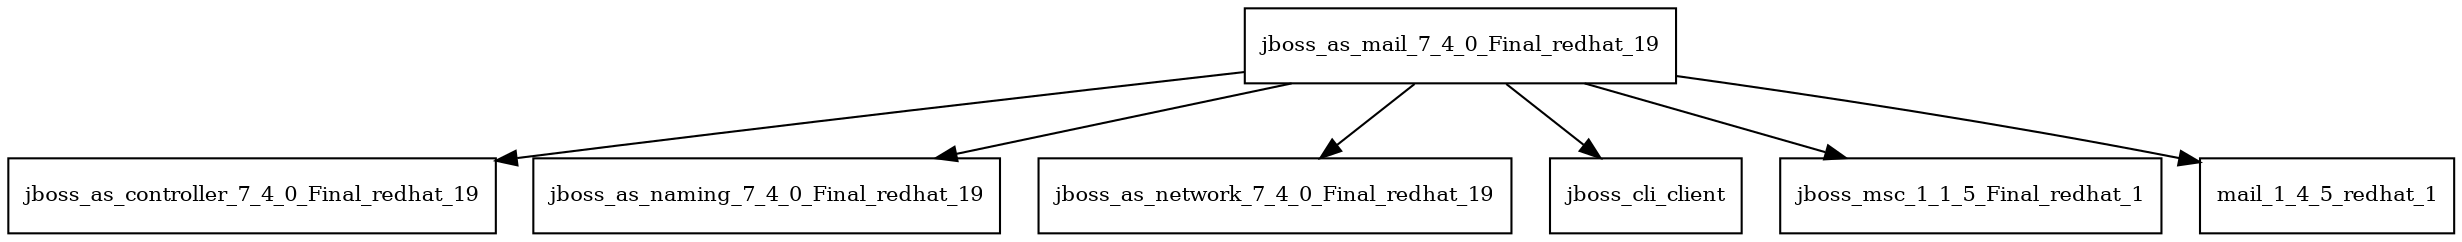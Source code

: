 digraph jboss_as_mail_7_4_0_Final_redhat_19_dependencies {
  node [shape = box, fontsize=10.0];
  jboss_as_mail_7_4_0_Final_redhat_19 -> jboss_as_controller_7_4_0_Final_redhat_19;
  jboss_as_mail_7_4_0_Final_redhat_19 -> jboss_as_naming_7_4_0_Final_redhat_19;
  jboss_as_mail_7_4_0_Final_redhat_19 -> jboss_as_network_7_4_0_Final_redhat_19;
  jboss_as_mail_7_4_0_Final_redhat_19 -> jboss_cli_client;
  jboss_as_mail_7_4_0_Final_redhat_19 -> jboss_msc_1_1_5_Final_redhat_1;
  jboss_as_mail_7_4_0_Final_redhat_19 -> mail_1_4_5_redhat_1;
}
